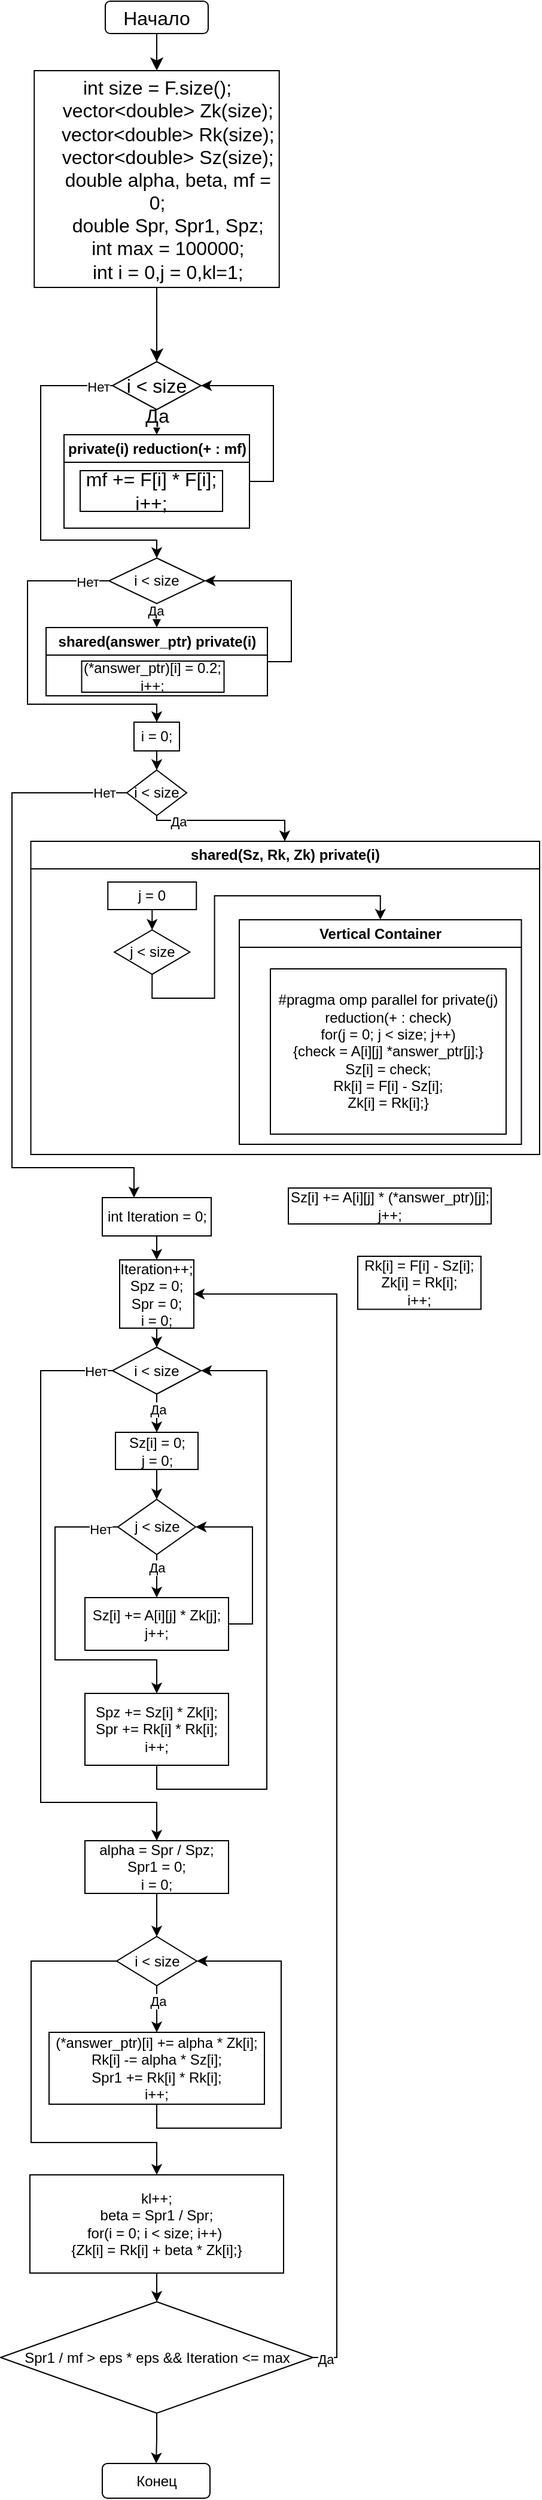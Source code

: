 <mxfile version="22.1.15" type="device">
  <diagram name="Страница — 1" id="DHjTMhyi6QSHqLMO6rxt">
    <mxGraphModel dx="492" dy="1312" grid="0" gridSize="10" guides="1" tooltips="1" connect="1" arrows="1" fold="1" page="0" pageScale="1" pageWidth="827" pageHeight="1169" math="0" shadow="0">
      <root>
        <mxCell id="0" />
        <mxCell id="1" parent="0" />
        <mxCell id="5xpi-QcQ7EFRtIGNX_72-4" style="edgeStyle=none;curved=1;rounded=0;orthogonalLoop=1;jettySize=auto;html=1;exitX=0.5;exitY=1;exitDx=0;exitDy=0;entryX=0.5;entryY=0;entryDx=0;entryDy=0;fontSize=12;startSize=8;endSize=8;" parent="1" source="5xpi-QcQ7EFRtIGNX_72-2" target="5xpi-QcQ7EFRtIGNX_72-3" edge="1">
          <mxGeometry relative="1" as="geometry" />
        </mxCell>
        <mxCell id="5xpi-QcQ7EFRtIGNX_72-2" value="Начало" style="rounded=1;whiteSpace=wrap;html=1;fontSize=16;" parent="1" vertex="1">
          <mxGeometry x="147" y="-494" width="86" height="27" as="geometry" />
        </mxCell>
        <mxCell id="5xpi-QcQ7EFRtIGNX_72-6" style="edgeStyle=none;curved=1;rounded=0;orthogonalLoop=1;jettySize=auto;html=1;exitX=0.5;exitY=1;exitDx=0;exitDy=0;entryX=0.5;entryY=0;entryDx=0;entryDy=0;fontSize=12;startSize=8;endSize=8;" parent="1" source="5xpi-QcQ7EFRtIGNX_72-3" target="5xpi-QcQ7EFRtIGNX_72-5" edge="1">
          <mxGeometry relative="1" as="geometry" />
        </mxCell>
        <mxCell id="5xpi-QcQ7EFRtIGNX_72-3" value="&lt;div&gt;&lt;span style=&quot;background-color: initial;&quot;&gt;int size = F.size();&lt;/span&gt;&lt;/div&gt;&lt;div&gt;&amp;nbsp; &amp;nbsp; vector&amp;lt;double&amp;gt; Zk(size);&lt;/div&gt;&lt;div&gt;&amp;nbsp; &amp;nbsp; vector&amp;lt;double&amp;gt; Rk(size);&lt;/div&gt;&lt;div&gt;&amp;nbsp; &amp;nbsp; vector&amp;lt;double&amp;gt; Sz(size);&lt;/div&gt;&lt;div&gt;&amp;nbsp; &amp;nbsp; double alpha, beta, mf = 0;&lt;/div&gt;&lt;div&gt;&amp;nbsp; &amp;nbsp; double Spr, Spr1, Spz;&lt;/div&gt;&lt;div&gt;&amp;nbsp; &amp;nbsp; int max = 100000;&lt;/div&gt;&lt;div&gt;&amp;nbsp; &amp;nbsp; int i = 0,j = 0,kl=1;&lt;/div&gt;" style="rounded=0;whiteSpace=wrap;html=1;fontSize=16;" parent="1" vertex="1">
          <mxGeometry x="87.63" y="-436" width="204.75" height="181" as="geometry" />
        </mxCell>
        <mxCell id="5xpi-QcQ7EFRtIGNX_72-8" style="edgeStyle=none;curved=1;rounded=0;orthogonalLoop=1;jettySize=auto;html=1;exitX=0.5;exitY=1;exitDx=0;exitDy=0;entryX=0.5;entryY=0;entryDx=0;entryDy=0;fontSize=12;startSize=8;endSize=8;" parent="1" source="5xpi-QcQ7EFRtIGNX_72-5" target="s7E8dWHEx-gAgmJg54rw-66" edge="1">
          <mxGeometry relative="1" as="geometry">
            <mxPoint x="190" y="-104" as="targetPoint" />
          </mxGeometry>
        </mxCell>
        <mxCell id="5xpi-QcQ7EFRtIGNX_72-9" value="Да" style="edgeLabel;html=1;align=center;verticalAlign=middle;resizable=0;points=[];fontSize=16;" parent="5xpi-QcQ7EFRtIGNX_72-8" vertex="1" connectable="0">
          <mxGeometry x="-0.551" relative="1" as="geometry">
            <mxPoint as="offset" />
          </mxGeometry>
        </mxCell>
        <mxCell id="s7E8dWHEx-gAgmJg54rw-3" style="edgeStyle=orthogonalEdgeStyle;rounded=0;orthogonalLoop=1;jettySize=auto;html=1;exitX=0;exitY=0.5;exitDx=0;exitDy=0;entryX=0.5;entryY=0;entryDx=0;entryDy=0;" edge="1" parent="1" source="5xpi-QcQ7EFRtIGNX_72-5" target="s7E8dWHEx-gAgmJg54rw-2">
          <mxGeometry relative="1" as="geometry">
            <Array as="points">
              <mxPoint x="93" y="-173" />
              <mxPoint x="93" y="-44" />
              <mxPoint x="190" y="-44" />
            </Array>
          </mxGeometry>
        </mxCell>
        <mxCell id="s7E8dWHEx-gAgmJg54rw-4" value="Нет" style="edgeLabel;html=1;align=center;verticalAlign=middle;resizable=0;points=[];" vertex="1" connectable="0" parent="s7E8dWHEx-gAgmJg54rw-3">
          <mxGeometry x="-0.919" y="1" relative="1" as="geometry">
            <mxPoint as="offset" />
          </mxGeometry>
        </mxCell>
        <mxCell id="5xpi-QcQ7EFRtIGNX_72-5" value="i &amp;lt; size" style="rhombus;whiteSpace=wrap;html=1;fontSize=16;" parent="1" vertex="1">
          <mxGeometry x="153" y="-193" width="74" height="40" as="geometry" />
        </mxCell>
        <mxCell id="s7E8dWHEx-gAgmJg54rw-73" style="edgeStyle=orthogonalEdgeStyle;rounded=0;orthogonalLoop=1;jettySize=auto;html=1;exitX=0.5;exitY=1;exitDx=0;exitDy=0;entryX=0.5;entryY=0;entryDx=0;entryDy=0;" edge="1" parent="1" source="s7E8dWHEx-gAgmJg54rw-2" target="s7E8dWHEx-gAgmJg54rw-70">
          <mxGeometry relative="1" as="geometry" />
        </mxCell>
        <mxCell id="s7E8dWHEx-gAgmJg54rw-75" value="Да" style="edgeLabel;html=1;align=center;verticalAlign=middle;resizable=0;points=[];" vertex="1" connectable="0" parent="s7E8dWHEx-gAgmJg54rw-73">
          <mxGeometry x="-0.41" y="-1" relative="1" as="geometry">
            <mxPoint as="offset" />
          </mxGeometry>
        </mxCell>
        <mxCell id="s7E8dWHEx-gAgmJg54rw-76" style="edgeStyle=orthogonalEdgeStyle;rounded=0;orthogonalLoop=1;jettySize=auto;html=1;exitX=0;exitY=0.5;exitDx=0;exitDy=0;entryX=0.5;entryY=0;entryDx=0;entryDy=0;" edge="1" parent="1" source="s7E8dWHEx-gAgmJg54rw-2" target="s7E8dWHEx-gAgmJg54rw-9">
          <mxGeometry relative="1" as="geometry">
            <Array as="points">
              <mxPoint x="82" y="-10" />
              <mxPoint x="82" y="93" />
              <mxPoint x="190" y="93" />
            </Array>
          </mxGeometry>
        </mxCell>
        <mxCell id="s7E8dWHEx-gAgmJg54rw-77" value="Нет" style="edgeLabel;html=1;align=center;verticalAlign=middle;resizable=0;points=[];" vertex="1" connectable="0" parent="s7E8dWHEx-gAgmJg54rw-76">
          <mxGeometry x="-0.878" y="1" relative="1" as="geometry">
            <mxPoint as="offset" />
          </mxGeometry>
        </mxCell>
        <mxCell id="s7E8dWHEx-gAgmJg54rw-2" value="i &amp;lt; size" style="rhombus;whiteSpace=wrap;html=1;" vertex="1" parent="1">
          <mxGeometry x="150" y="-29" width="80" height="38" as="geometry" />
        </mxCell>
        <mxCell id="s7E8dWHEx-gAgmJg54rw-17" style="edgeStyle=orthogonalEdgeStyle;rounded=0;orthogonalLoop=1;jettySize=auto;html=1;exitX=0.5;exitY=1;exitDx=0;exitDy=0;entryX=0.5;entryY=0;entryDx=0;entryDy=0;" edge="1" parent="1" source="s7E8dWHEx-gAgmJg54rw-9" target="s7E8dWHEx-gAgmJg54rw-11">
          <mxGeometry relative="1" as="geometry" />
        </mxCell>
        <mxCell id="s7E8dWHEx-gAgmJg54rw-9" value="i = 0;" style="rounded=0;whiteSpace=wrap;html=1;" vertex="1" parent="1">
          <mxGeometry x="171" y="108" width="38" height="24" as="geometry" />
        </mxCell>
        <mxCell id="s7E8dWHEx-gAgmJg54rw-14" style="edgeStyle=orthogonalEdgeStyle;rounded=0;orthogonalLoop=1;jettySize=auto;html=1;exitX=0.5;exitY=1;exitDx=0;exitDy=0;entryX=0.5;entryY=0;entryDx=0;entryDy=0;" edge="1" parent="1" source="s7E8dWHEx-gAgmJg54rw-11" target="s7E8dWHEx-gAgmJg54rw-86">
          <mxGeometry relative="1" as="geometry">
            <mxPoint x="190" y="215" as="targetPoint" />
            <Array as="points">
              <mxPoint x="190" y="190" />
              <mxPoint x="297" y="190" />
              <mxPoint x="297" y="208" />
            </Array>
          </mxGeometry>
        </mxCell>
        <mxCell id="s7E8dWHEx-gAgmJg54rw-15" value="Да" style="edgeLabel;html=1;align=center;verticalAlign=middle;resizable=0;points=[];" vertex="1" connectable="0" parent="s7E8dWHEx-gAgmJg54rw-14">
          <mxGeometry x="-0.659" y="-1" relative="1" as="geometry">
            <mxPoint as="offset" />
          </mxGeometry>
        </mxCell>
        <mxCell id="s7E8dWHEx-gAgmJg54rw-26" style="edgeStyle=orthogonalEdgeStyle;rounded=0;orthogonalLoop=1;jettySize=auto;html=1;exitX=0;exitY=0.5;exitDx=0;exitDy=0;entryX=0.5;entryY=0;entryDx=0;entryDy=0;" edge="1" parent="1" source="s7E8dWHEx-gAgmJg54rw-11">
          <mxGeometry relative="1" as="geometry">
            <mxPoint x="146" y="167.0" as="sourcePoint" />
            <mxPoint x="171" y="505.0" as="targetPoint" />
            <Array as="points">
              <mxPoint x="69" y="167" />
              <mxPoint x="69" y="480" />
              <mxPoint x="171" y="480" />
            </Array>
          </mxGeometry>
        </mxCell>
        <mxCell id="s7E8dWHEx-gAgmJg54rw-28" value="Нет" style="edgeLabel;html=1;align=center;verticalAlign=middle;resizable=0;points=[];" vertex="1" connectable="0" parent="s7E8dWHEx-gAgmJg54rw-26">
          <mxGeometry x="-0.93" relative="1" as="geometry">
            <mxPoint as="offset" />
          </mxGeometry>
        </mxCell>
        <mxCell id="s7E8dWHEx-gAgmJg54rw-11" value="i &amp;lt; size" style="rhombus;whiteSpace=wrap;html=1;" vertex="1" parent="1">
          <mxGeometry x="165.01" y="148" width="50" height="38" as="geometry" />
        </mxCell>
        <mxCell id="s7E8dWHEx-gAgmJg54rw-23" style="edgeStyle=orthogonalEdgeStyle;rounded=0;orthogonalLoop=1;jettySize=auto;html=1;exitX=0;exitY=0.5;exitDx=0;exitDy=0;entryX=0.5;entryY=0;entryDx=0;entryDy=0;" edge="1" parent="1" target="s7E8dWHEx-gAgmJg54rw-22">
          <mxGeometry relative="1" as="geometry">
            <mxPoint x="158.5" y="273.5" as="sourcePoint" />
            <Array as="points">
              <mxPoint x="96" y="274" />
              <mxPoint x="96" y="379" />
              <mxPoint x="190" y="379" />
            </Array>
          </mxGeometry>
        </mxCell>
        <mxCell id="s7E8dWHEx-gAgmJg54rw-21" style="edgeStyle=orthogonalEdgeStyle;rounded=0;orthogonalLoop=1;jettySize=auto;html=1;exitX=0.5;exitY=1;exitDx=0;exitDy=0;entryX=1;entryY=0.5;entryDx=0;entryDy=0;" edge="1" parent="1" source="s7E8dWHEx-gAgmJg54rw-18">
          <mxGeometry relative="1" as="geometry">
            <mxPoint x="221.5" y="273.5" as="targetPoint" />
            <Array as="points">
              <mxPoint x="190" y="370" />
              <mxPoint x="291" y="370" />
              <mxPoint x="291" y="274" />
            </Array>
          </mxGeometry>
        </mxCell>
        <mxCell id="s7E8dWHEx-gAgmJg54rw-31" style="edgeStyle=orthogonalEdgeStyle;rounded=0;orthogonalLoop=1;jettySize=auto;html=1;exitX=0.5;exitY=1;exitDx=0;exitDy=0;entryX=0.5;entryY=0;entryDx=0;entryDy=0;" edge="1" parent="1" source="s7E8dWHEx-gAgmJg54rw-25" target="s7E8dWHEx-gAgmJg54rw-30">
          <mxGeometry relative="1" as="geometry" />
        </mxCell>
        <mxCell id="s7E8dWHEx-gAgmJg54rw-25" value="int Iteration = 0;" style="rounded=0;whiteSpace=wrap;html=1;" vertex="1" parent="1">
          <mxGeometry x="144.51" y="505" width="91" height="32" as="geometry" />
        </mxCell>
        <mxCell id="s7E8dWHEx-gAgmJg54rw-42" style="edgeStyle=orthogonalEdgeStyle;rounded=0;orthogonalLoop=1;jettySize=auto;html=1;exitX=0.5;exitY=1;exitDx=0;exitDy=0;entryX=0.5;entryY=0;entryDx=0;entryDy=0;" edge="1" parent="1" source="s7E8dWHEx-gAgmJg54rw-30" target="s7E8dWHEx-gAgmJg54rw-33">
          <mxGeometry relative="1" as="geometry" />
        </mxCell>
        <mxCell id="s7E8dWHEx-gAgmJg54rw-30" value="Iteration++;&lt;br&gt;&lt;span style=&quot;background-color: initial;&quot;&gt;Spz = 0;&lt;/span&gt;&lt;br&gt;&lt;div&gt;Spr = 0;&lt;/div&gt;&lt;div&gt;i = 0;&lt;br&gt;&lt;/div&gt;" style="rounded=0;whiteSpace=wrap;html=1;" vertex="1" parent="1">
          <mxGeometry x="159" y="557" width="62" height="57" as="geometry" />
        </mxCell>
        <mxCell id="s7E8dWHEx-gAgmJg54rw-36" style="edgeStyle=orthogonalEdgeStyle;rounded=0;orthogonalLoop=1;jettySize=auto;html=1;exitX=0.5;exitY=1;exitDx=0;exitDy=0;entryX=0.5;entryY=0;entryDx=0;entryDy=0;" edge="1" parent="1" source="s7E8dWHEx-gAgmJg54rw-33" target="s7E8dWHEx-gAgmJg54rw-35">
          <mxGeometry relative="1" as="geometry" />
        </mxCell>
        <mxCell id="s7E8dWHEx-gAgmJg54rw-38" value="Да" style="edgeLabel;html=1;align=center;verticalAlign=middle;resizable=0;points=[];" vertex="1" connectable="0" parent="s7E8dWHEx-gAgmJg54rw-36">
          <mxGeometry x="-0.232" y="1" relative="1" as="geometry">
            <mxPoint as="offset" />
          </mxGeometry>
        </mxCell>
        <mxCell id="s7E8dWHEx-gAgmJg54rw-49" style="edgeStyle=orthogonalEdgeStyle;rounded=0;orthogonalLoop=1;jettySize=auto;html=1;exitX=0;exitY=0.5;exitDx=0;exitDy=0;entryX=0.5;entryY=0;entryDx=0;entryDy=0;" edge="1" parent="1" source="s7E8dWHEx-gAgmJg54rw-33" target="s7E8dWHEx-gAgmJg54rw-47">
          <mxGeometry relative="1" as="geometry">
            <Array as="points">
              <mxPoint x="93" y="650" />
              <mxPoint x="93" y="1010" />
              <mxPoint x="190" y="1010" />
            </Array>
          </mxGeometry>
        </mxCell>
        <mxCell id="s7E8dWHEx-gAgmJg54rw-50" value="Нет" style="edgeLabel;html=1;align=center;verticalAlign=middle;resizable=0;points=[];" vertex="1" connectable="0" parent="s7E8dWHEx-gAgmJg54rw-49">
          <mxGeometry x="-0.947" relative="1" as="geometry">
            <mxPoint as="offset" />
          </mxGeometry>
        </mxCell>
        <mxCell id="s7E8dWHEx-gAgmJg54rw-33" value="i &amp;lt; size" style="rhombus;whiteSpace=wrap;html=1;" vertex="1" parent="1">
          <mxGeometry x="153" y="630" width="74" height="39" as="geometry" />
        </mxCell>
        <mxCell id="s7E8dWHEx-gAgmJg54rw-40" style="edgeStyle=orthogonalEdgeStyle;rounded=0;orthogonalLoop=1;jettySize=auto;html=1;exitX=0.5;exitY=1;exitDx=0;exitDy=0;entryX=0.5;entryY=0;entryDx=0;entryDy=0;" edge="1" parent="1" source="s7E8dWHEx-gAgmJg54rw-34" target="s7E8dWHEx-gAgmJg54rw-39">
          <mxGeometry relative="1" as="geometry" />
        </mxCell>
        <mxCell id="s7E8dWHEx-gAgmJg54rw-41" value="Да" style="edgeLabel;html=1;align=center;verticalAlign=middle;resizable=0;points=[];" vertex="1" connectable="0" parent="s7E8dWHEx-gAgmJg54rw-40">
          <mxGeometry x="-0.397" relative="1" as="geometry">
            <mxPoint as="offset" />
          </mxGeometry>
        </mxCell>
        <mxCell id="s7E8dWHEx-gAgmJg54rw-45" style="edgeStyle=orthogonalEdgeStyle;rounded=0;orthogonalLoop=1;jettySize=auto;html=1;exitX=0;exitY=0.5;exitDx=0;exitDy=0;entryX=0.5;entryY=0;entryDx=0;entryDy=0;" edge="1" parent="1" source="s7E8dWHEx-gAgmJg54rw-34" target="s7E8dWHEx-gAgmJg54rw-44">
          <mxGeometry relative="1" as="geometry">
            <Array as="points">
              <mxPoint x="105" y="780" />
              <mxPoint x="105" y="891" />
              <mxPoint x="190" y="891" />
            </Array>
          </mxGeometry>
        </mxCell>
        <mxCell id="s7E8dWHEx-gAgmJg54rw-48" value="Нет" style="edgeLabel;html=1;align=center;verticalAlign=middle;resizable=0;points=[];" vertex="1" connectable="0" parent="s7E8dWHEx-gAgmJg54rw-45">
          <mxGeometry x="-0.891" y="2" relative="1" as="geometry">
            <mxPoint as="offset" />
          </mxGeometry>
        </mxCell>
        <mxCell id="s7E8dWHEx-gAgmJg54rw-34" value="j &amp;lt; size" style="rhombus;whiteSpace=wrap;html=1;" vertex="1" parent="1">
          <mxGeometry x="157.51" y="757" width="65" height="46" as="geometry" />
        </mxCell>
        <mxCell id="s7E8dWHEx-gAgmJg54rw-37" style="edgeStyle=orthogonalEdgeStyle;rounded=0;orthogonalLoop=1;jettySize=auto;html=1;exitX=0.5;exitY=1;exitDx=0;exitDy=0;entryX=0.5;entryY=0;entryDx=0;entryDy=0;" edge="1" parent="1" source="s7E8dWHEx-gAgmJg54rw-35" target="s7E8dWHEx-gAgmJg54rw-34">
          <mxGeometry relative="1" as="geometry" />
        </mxCell>
        <mxCell id="s7E8dWHEx-gAgmJg54rw-35" value="Sz[i] = 0;&lt;br&gt;j = 0;" style="rounded=0;whiteSpace=wrap;html=1;" vertex="1" parent="1">
          <mxGeometry x="155.51" y="701" width="69" height="31" as="geometry" />
        </mxCell>
        <mxCell id="s7E8dWHEx-gAgmJg54rw-43" style="edgeStyle=orthogonalEdgeStyle;rounded=0;orthogonalLoop=1;jettySize=auto;html=1;exitX=1;exitY=0.5;exitDx=0;exitDy=0;entryX=1;entryY=0.5;entryDx=0;entryDy=0;" edge="1" parent="1" source="s7E8dWHEx-gAgmJg54rw-39" target="s7E8dWHEx-gAgmJg54rw-34">
          <mxGeometry relative="1" as="geometry" />
        </mxCell>
        <mxCell id="s7E8dWHEx-gAgmJg54rw-39" value="Sz[i] += A[i][j] * Zk[j];&lt;br&gt;j++;" style="rounded=0;whiteSpace=wrap;html=1;" vertex="1" parent="1">
          <mxGeometry x="130" y="839" width="120" height="44" as="geometry" />
        </mxCell>
        <mxCell id="s7E8dWHEx-gAgmJg54rw-46" style="edgeStyle=orthogonalEdgeStyle;rounded=0;orthogonalLoop=1;jettySize=auto;html=1;exitX=0.5;exitY=1;exitDx=0;exitDy=0;entryX=1;entryY=0.5;entryDx=0;entryDy=0;" edge="1" parent="1" source="s7E8dWHEx-gAgmJg54rw-44" target="s7E8dWHEx-gAgmJg54rw-33">
          <mxGeometry relative="1" as="geometry">
            <Array as="points">
              <mxPoint x="190" y="999" />
              <mxPoint x="282" y="999" />
              <mxPoint x="282" y="650" />
            </Array>
          </mxGeometry>
        </mxCell>
        <mxCell id="s7E8dWHEx-gAgmJg54rw-44" value="&lt;div&gt;Spz += Sz[i] * Zk[i];&lt;/div&gt;&lt;div&gt;Spr += Rk[i] * Rk[i];&lt;/div&gt;&lt;div&gt;i++;&lt;br&gt;&lt;/div&gt;" style="rounded=0;whiteSpace=wrap;html=1;" vertex="1" parent="1">
          <mxGeometry x="130" y="919" width="120" height="60" as="geometry" />
        </mxCell>
        <mxCell id="s7E8dWHEx-gAgmJg54rw-52" style="edgeStyle=orthogonalEdgeStyle;rounded=0;orthogonalLoop=1;jettySize=auto;html=1;exitX=0.5;exitY=1;exitDx=0;exitDy=0;entryX=0.5;entryY=0;entryDx=0;entryDy=0;" edge="1" parent="1" source="s7E8dWHEx-gAgmJg54rw-47" target="s7E8dWHEx-gAgmJg54rw-51">
          <mxGeometry relative="1" as="geometry" />
        </mxCell>
        <mxCell id="s7E8dWHEx-gAgmJg54rw-47" value="alpha = Spr / Spz;&lt;br&gt;Spr1 = 0;&lt;br&gt;i = 0;" style="rounded=0;whiteSpace=wrap;html=1;" vertex="1" parent="1">
          <mxGeometry x="130" y="1042" width="120" height="44" as="geometry" />
        </mxCell>
        <mxCell id="s7E8dWHEx-gAgmJg54rw-54" style="edgeStyle=orthogonalEdgeStyle;rounded=0;orthogonalLoop=1;jettySize=auto;html=1;exitX=0.5;exitY=1;exitDx=0;exitDy=0;entryX=0.5;entryY=0;entryDx=0;entryDy=0;" edge="1" parent="1" source="s7E8dWHEx-gAgmJg54rw-51" target="s7E8dWHEx-gAgmJg54rw-53">
          <mxGeometry relative="1" as="geometry" />
        </mxCell>
        <mxCell id="s7E8dWHEx-gAgmJg54rw-55" value="Да" style="edgeLabel;html=1;align=center;verticalAlign=middle;resizable=0;points=[];" vertex="1" connectable="0" parent="s7E8dWHEx-gAgmJg54rw-54">
          <mxGeometry x="-0.355" y="1" relative="1" as="geometry">
            <mxPoint as="offset" />
          </mxGeometry>
        </mxCell>
        <mxCell id="s7E8dWHEx-gAgmJg54rw-58" style="edgeStyle=orthogonalEdgeStyle;rounded=0;orthogonalLoop=1;jettySize=auto;html=1;exitX=0;exitY=0.5;exitDx=0;exitDy=0;entryX=0.5;entryY=0;entryDx=0;entryDy=0;" edge="1" parent="1" source="s7E8dWHEx-gAgmJg54rw-51" target="s7E8dWHEx-gAgmJg54rw-57">
          <mxGeometry relative="1" as="geometry">
            <Array as="points">
              <mxPoint x="85" y="1142" />
              <mxPoint x="85" y="1294" />
              <mxPoint x="190" y="1294" />
            </Array>
          </mxGeometry>
        </mxCell>
        <mxCell id="s7E8dWHEx-gAgmJg54rw-51" value="i &amp;lt; size" style="rhombus;whiteSpace=wrap;html=1;" vertex="1" parent="1">
          <mxGeometry x="156.51" y="1122" width="67" height="41" as="geometry" />
        </mxCell>
        <mxCell id="s7E8dWHEx-gAgmJg54rw-56" style="edgeStyle=orthogonalEdgeStyle;rounded=0;orthogonalLoop=1;jettySize=auto;html=1;exitX=0.5;exitY=1;exitDx=0;exitDy=0;entryX=1;entryY=0.5;entryDx=0;entryDy=0;" edge="1" parent="1" source="s7E8dWHEx-gAgmJg54rw-53" target="s7E8dWHEx-gAgmJg54rw-51">
          <mxGeometry relative="1" as="geometry">
            <Array as="points">
              <mxPoint x="190" y="1282" />
              <mxPoint x="294" y="1282" />
              <mxPoint x="294" y="1142" />
            </Array>
          </mxGeometry>
        </mxCell>
        <mxCell id="s7E8dWHEx-gAgmJg54rw-53" value="&lt;div&gt;(*answer_ptr)[i] += alpha * Zk[i];&lt;/div&gt;&lt;div&gt;Rk[i] -= alpha * Sz[i];&lt;/div&gt;&lt;div&gt;Spr1 += Rk[i] * Rk[i];&lt;/div&gt;&lt;div&gt;i++;&lt;/div&gt;" style="rounded=0;whiteSpace=wrap;html=1;" vertex="1" parent="1">
          <mxGeometry x="100" y="1202" width="180" height="60" as="geometry" />
        </mxCell>
        <mxCell id="s7E8dWHEx-gAgmJg54rw-62" style="edgeStyle=orthogonalEdgeStyle;rounded=0;orthogonalLoop=1;jettySize=auto;html=1;exitX=0.5;exitY=1;exitDx=0;exitDy=0;entryX=0.5;entryY=0;entryDx=0;entryDy=0;" edge="1" parent="1" source="s7E8dWHEx-gAgmJg54rw-57" target="s7E8dWHEx-gAgmJg54rw-59">
          <mxGeometry relative="1" as="geometry" />
        </mxCell>
        <mxCell id="s7E8dWHEx-gAgmJg54rw-57" value="kl++;&lt;br&gt;beta = Spr1 / Spr;&lt;br&gt;&lt;div&gt;for(i = 0; i &amp;lt; size; i++)&amp;nbsp;&lt;/div&gt;&lt;div&gt;{&lt;span style=&quot;background-color: initial;&quot;&gt;Zk[i] = Rk[i] + beta * Zk[i];}&lt;/span&gt;&lt;/div&gt;" style="rounded=0;whiteSpace=wrap;html=1;" vertex="1" parent="1">
          <mxGeometry x="84" y="1321" width="212" height="82" as="geometry" />
        </mxCell>
        <mxCell id="s7E8dWHEx-gAgmJg54rw-60" style="edgeStyle=orthogonalEdgeStyle;rounded=0;orthogonalLoop=1;jettySize=auto;html=1;exitX=1;exitY=0.5;exitDx=0;exitDy=0;entryX=1;entryY=0.5;entryDx=0;entryDy=0;" edge="1" parent="1" source="s7E8dWHEx-gAgmJg54rw-59" target="s7E8dWHEx-gAgmJg54rw-30">
          <mxGeometry relative="1" as="geometry" />
        </mxCell>
        <mxCell id="s7E8dWHEx-gAgmJg54rw-61" value="Да" style="edgeLabel;html=1;align=center;verticalAlign=middle;resizable=0;points=[];" vertex="1" connectable="0" parent="s7E8dWHEx-gAgmJg54rw-60">
          <mxGeometry x="-0.98" y="-1" relative="1" as="geometry">
            <mxPoint as="offset" />
          </mxGeometry>
        </mxCell>
        <mxCell id="s7E8dWHEx-gAgmJg54rw-64" style="edgeStyle=orthogonalEdgeStyle;rounded=0;orthogonalLoop=1;jettySize=auto;html=1;exitX=0.5;exitY=1;exitDx=0;exitDy=0;entryX=0.5;entryY=0;entryDx=0;entryDy=0;" edge="1" parent="1" source="s7E8dWHEx-gAgmJg54rw-59" target="s7E8dWHEx-gAgmJg54rw-63">
          <mxGeometry relative="1" as="geometry" />
        </mxCell>
        <mxCell id="s7E8dWHEx-gAgmJg54rw-59" value="Spr1 / mf &amp;gt; eps * eps &amp;amp;&amp;amp; Iteration &amp;lt;= max" style="rhombus;whiteSpace=wrap;html=1;" vertex="1" parent="1">
          <mxGeometry x="59.51" y="1427" width="261.01" height="93" as="geometry" />
        </mxCell>
        <mxCell id="s7E8dWHEx-gAgmJg54rw-63" value="Конец" style="rounded=1;whiteSpace=wrap;html=1;" vertex="1" parent="1">
          <mxGeometry x="144.51" y="1562" width="90" height="29" as="geometry" />
        </mxCell>
        <mxCell id="s7E8dWHEx-gAgmJg54rw-68" style="edgeStyle=orthogonalEdgeStyle;rounded=0;orthogonalLoop=1;jettySize=auto;html=1;exitX=1;exitY=0.5;exitDx=0;exitDy=0;entryX=1;entryY=0.5;entryDx=0;entryDy=0;" edge="1" parent="1" source="s7E8dWHEx-gAgmJg54rw-66" target="5xpi-QcQ7EFRtIGNX_72-5">
          <mxGeometry relative="1" as="geometry" />
        </mxCell>
        <mxCell id="s7E8dWHEx-gAgmJg54rw-66" value="private(i) reduction(+ : mf)" style="swimlane;whiteSpace=wrap;html=1;" vertex="1" parent="1">
          <mxGeometry x="112.51" y="-132" width="155" height="78" as="geometry" />
        </mxCell>
        <mxCell id="s7E8dWHEx-gAgmJg54rw-65" value="mf += F[i] * F[i];&lt;br&gt;i++;" style="rounded=0;whiteSpace=wrap;html=1;fontSize=16;" vertex="1" parent="s7E8dWHEx-gAgmJg54rw-66">
          <mxGeometry x="13.5" y="30" width="119" height="34" as="geometry" />
        </mxCell>
        <mxCell id="s7E8dWHEx-gAgmJg54rw-74" style="edgeStyle=orthogonalEdgeStyle;rounded=0;orthogonalLoop=1;jettySize=auto;html=1;exitX=1;exitY=0.5;exitDx=0;exitDy=0;entryX=1;entryY=0.5;entryDx=0;entryDy=0;" edge="1" parent="1" source="s7E8dWHEx-gAgmJg54rw-70" target="s7E8dWHEx-gAgmJg54rw-2">
          <mxGeometry relative="1" as="geometry" />
        </mxCell>
        <mxCell id="s7E8dWHEx-gAgmJg54rw-70" value="shared(answer_ptr) private(i)" style="swimlane;whiteSpace=wrap;html=1;" vertex="1" parent="1">
          <mxGeometry x="97.51" y="29" width="185" height="57" as="geometry" />
        </mxCell>
        <mxCell id="s7E8dWHEx-gAgmJg54rw-69" value="(*answer_ptr)[i] = 0.2;&lt;br&gt;i++;" style="rounded=0;whiteSpace=wrap;html=1;" vertex="1" parent="s7E8dWHEx-gAgmJg54rw-70">
          <mxGeometry x="29.75" y="28" width="119" height="26" as="geometry" />
        </mxCell>
        <mxCell id="s7E8dWHEx-gAgmJg54rw-84" value="Sz[i] += A[i][j] * (*answer_ptr)[j];&lt;br&gt;j++;" style="rounded=0;whiteSpace=wrap;html=1;" vertex="1" parent="1">
          <mxGeometry x="300" y="497" width="169.5" height="30" as="geometry" />
        </mxCell>
        <mxCell id="s7E8dWHEx-gAgmJg54rw-85" value="&lt;div&gt;Rk[i] = F[i] - Sz[i];&lt;/div&gt;&lt;div&gt;Zk[i] = Rk[i];&lt;/div&gt;&lt;div&gt;i++;&lt;br&gt;&lt;/div&gt;" style="rounded=0;whiteSpace=wrap;html=1;" vertex="1" parent="1">
          <mxGeometry x="358" y="554" width="103" height="44.26" as="geometry" />
        </mxCell>
        <mxCell id="s7E8dWHEx-gAgmJg54rw-86" value="shared(Sz, Rk, Zk) private(i)" style="swimlane;whiteSpace=wrap;html=1;" vertex="1" parent="1">
          <mxGeometry x="84.77" y="207.5" width="425.23" height="261.5" as="geometry" />
        </mxCell>
        <mxCell id="s7E8dWHEx-gAgmJg54rw-92" style="edgeStyle=orthogonalEdgeStyle;rounded=0;orthogonalLoop=1;jettySize=auto;html=1;exitX=0.5;exitY=1;exitDx=0;exitDy=0;entryX=0.5;entryY=0;entryDx=0;entryDy=0;" edge="1" parent="s7E8dWHEx-gAgmJg54rw-86" source="s7E8dWHEx-gAgmJg54rw-88" target="s7E8dWHEx-gAgmJg54rw-91">
          <mxGeometry relative="1" as="geometry" />
        </mxCell>
        <mxCell id="s7E8dWHEx-gAgmJg54rw-88" value="j &amp;lt; size" style="rhombus;whiteSpace=wrap;html=1;" vertex="1" parent="s7E8dWHEx-gAgmJg54rw-86">
          <mxGeometry x="69.87" y="74" width="63" height="37" as="geometry" />
        </mxCell>
        <mxCell id="s7E8dWHEx-gAgmJg54rw-89" style="edgeStyle=orthogonalEdgeStyle;rounded=0;orthogonalLoop=1;jettySize=auto;html=1;exitX=0.5;exitY=1;exitDx=0;exitDy=0;entryX=0.5;entryY=0;entryDx=0;entryDy=0;" edge="1" parent="s7E8dWHEx-gAgmJg54rw-86" source="s7E8dWHEx-gAgmJg54rw-90" target="s7E8dWHEx-gAgmJg54rw-88">
          <mxGeometry relative="1" as="geometry" />
        </mxCell>
        <mxCell id="s7E8dWHEx-gAgmJg54rw-90" value="j = 0" style="rounded=0;whiteSpace=wrap;html=1;" vertex="1" parent="s7E8dWHEx-gAgmJg54rw-86">
          <mxGeometry x="64.37" y="34" width="74" height="23" as="geometry" />
        </mxCell>
        <mxCell id="s7E8dWHEx-gAgmJg54rw-91" value="Vertical Container" style="swimlane;whiteSpace=wrap;html=1;" vertex="1" parent="s7E8dWHEx-gAgmJg54rw-86">
          <mxGeometry x="174.23" y="65.5" width="235.77" height="187.5" as="geometry" />
        </mxCell>
        <mxCell id="s7E8dWHEx-gAgmJg54rw-93" value="&lt;div&gt;#pragma omp parallel for private(j) reduction(+ : check)&lt;/div&gt;&lt;div&gt;for(j = 0; j &amp;lt; size; j++)&lt;/div&gt;&lt;div&gt;{&lt;span style=&quot;background-color: initial;&quot;&gt;check = A[i][j] *answer_ptr[j];&lt;/span&gt;&lt;span style=&quot;background-color: initial;&quot;&gt;}&lt;/span&gt;&lt;/div&gt;&lt;div&gt;Sz[i] = check;&lt;/div&gt;&lt;div&gt;Rk[i] = F[i] - Sz[i];&lt;/div&gt;&lt;div&gt;Zk[i] = Rk[i];}&lt;/div&gt;" style="rounded=0;whiteSpace=wrap;html=1;" vertex="1" parent="s7E8dWHEx-gAgmJg54rw-91">
          <mxGeometry x="26" y="41" width="197" height="138" as="geometry" />
        </mxCell>
      </root>
    </mxGraphModel>
  </diagram>
</mxfile>
